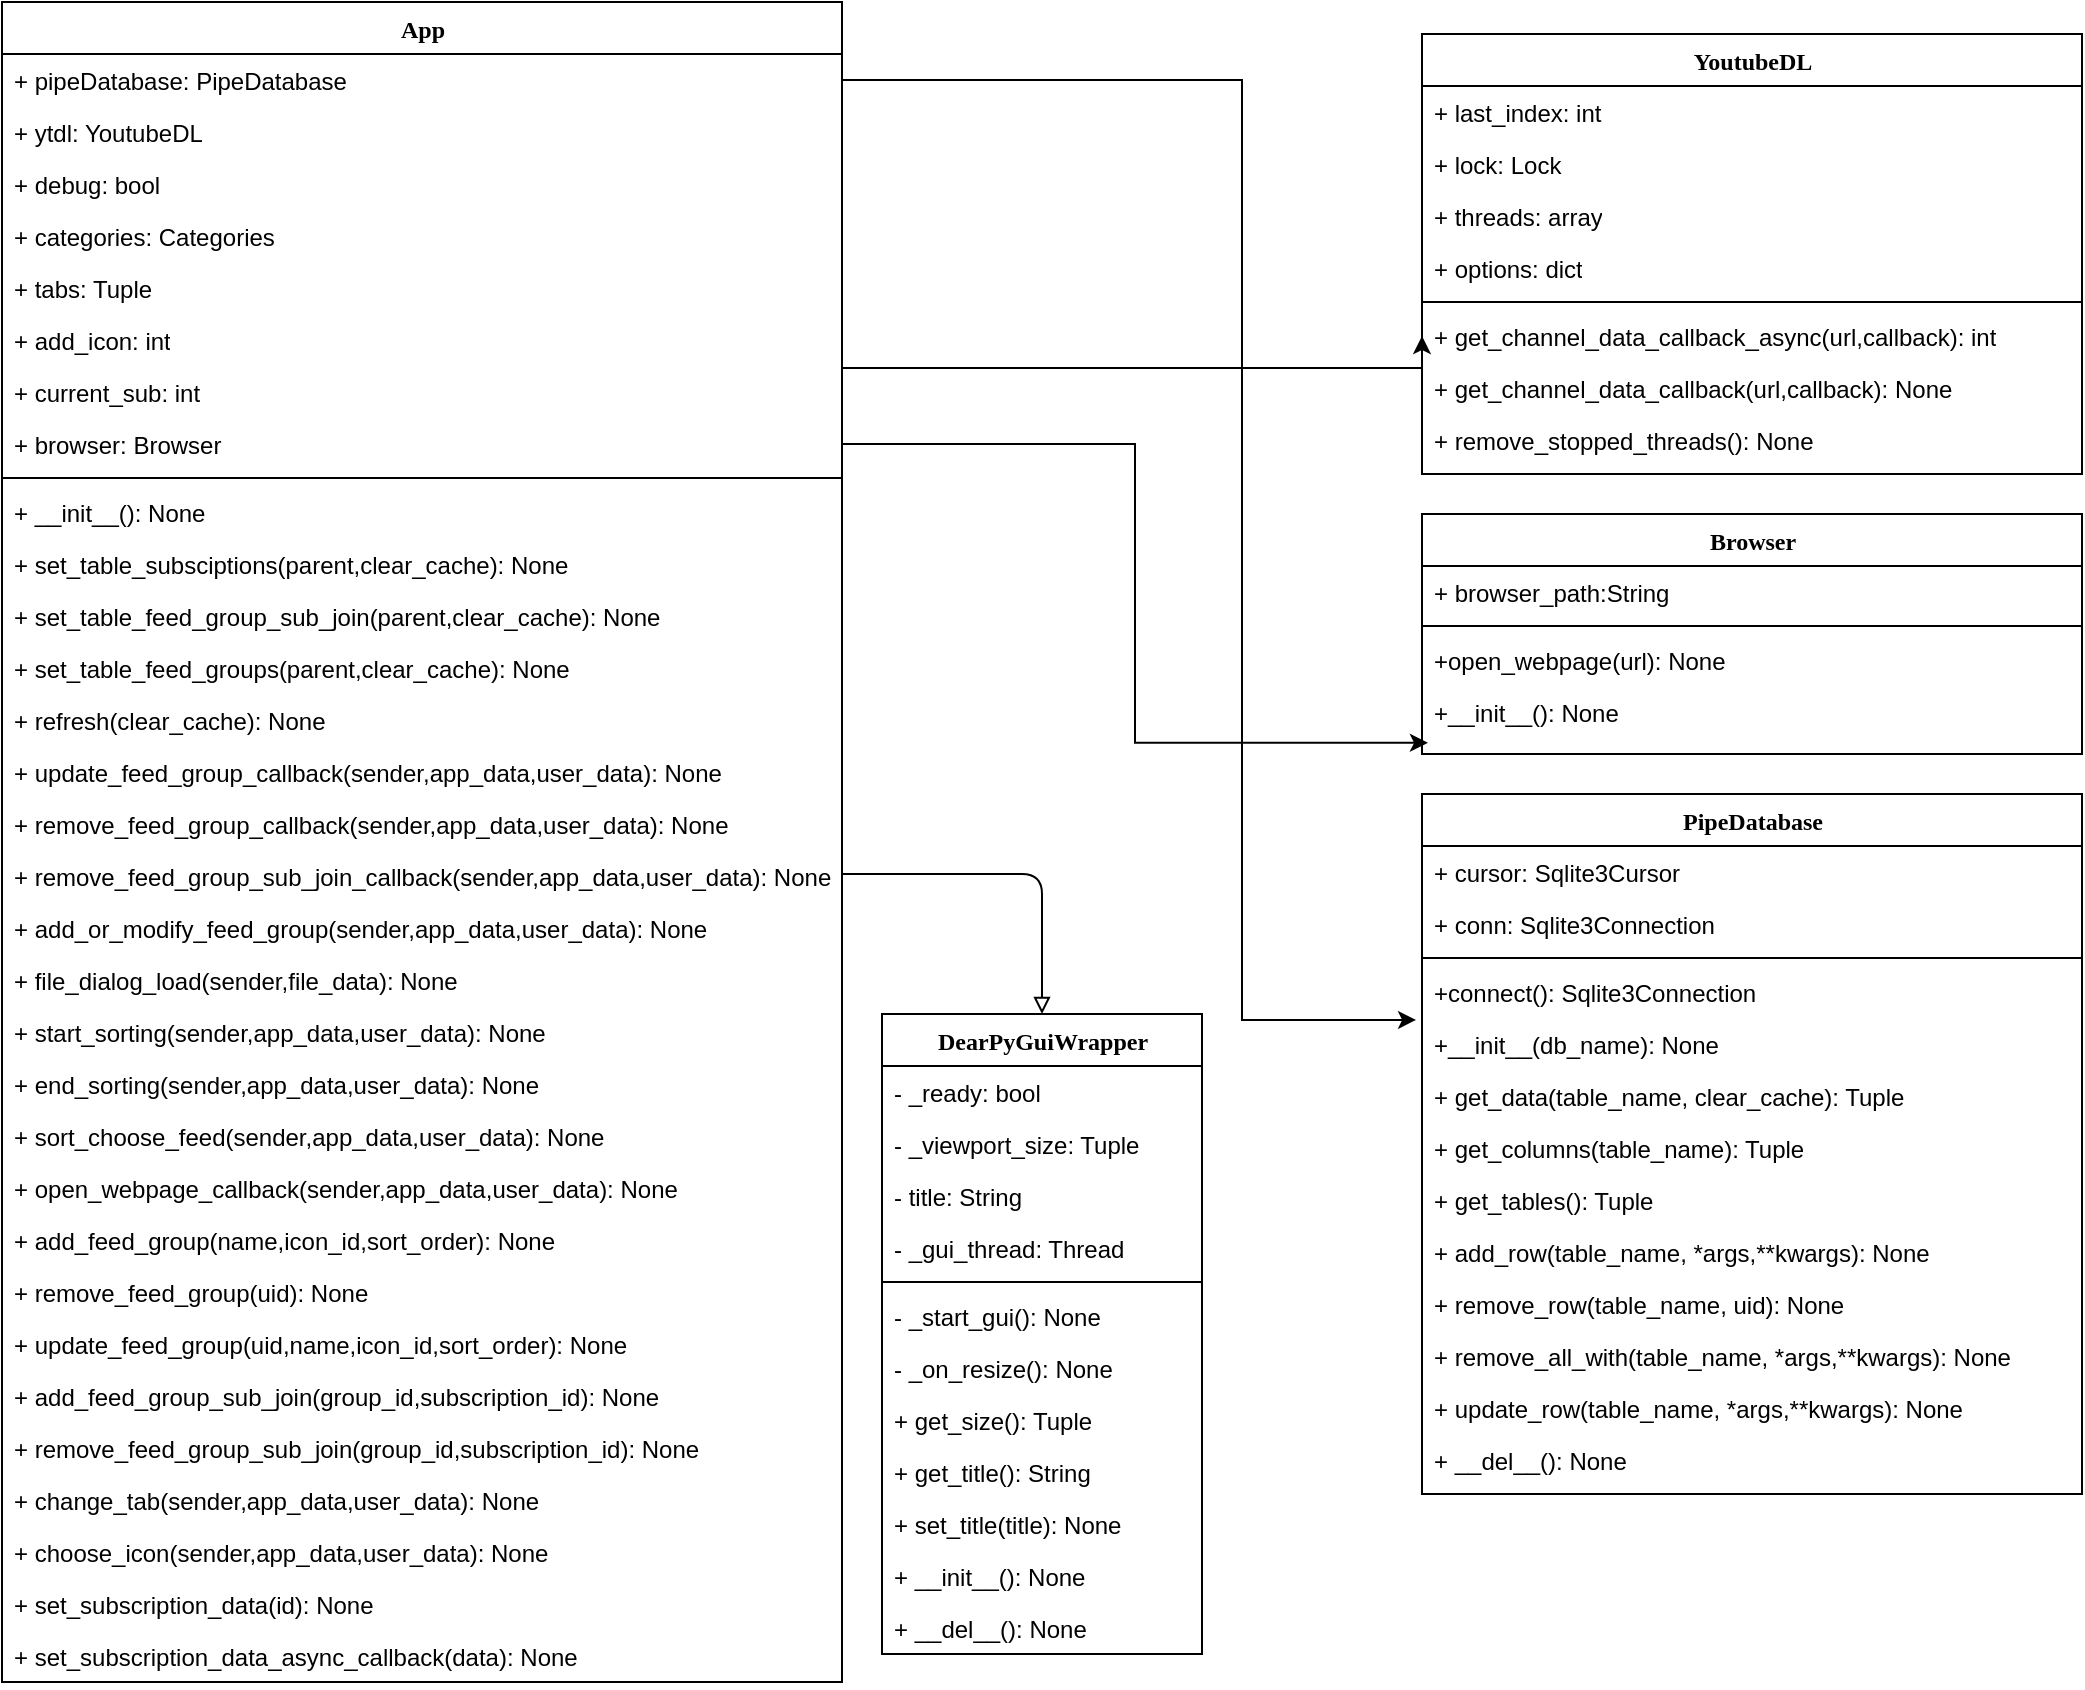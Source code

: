 <mxfile version="17.1.3" type="device"><diagram name="Page-1" id="9f46799a-70d6-7492-0946-bef42562c5a5"><mxGraphModel dx="1273" dy="1333" grid="1" gridSize="10" guides="1" tooltips="1" connect="1" arrows="1" fold="1" page="1" pageScale="1" pageWidth="1100" pageHeight="850" background="none" math="0" shadow="0"><root><mxCell id="0"/><mxCell id="1" parent="0"/><mxCell id="78961159f06e98e8-124" style="edgeStyle=orthogonalEdgeStyle;html=1;labelBackgroundColor=none;startFill=0;endArrow=block;endFill=0;fontFamily=Verdana;fontSize=12;" parent="1" source="78961159f06e98e8-17" target="78961159f06e98e8-69" edge="1"><mxGeometry relative="1" as="geometry"><Array as="points"><mxPoint x="140" y="440"/><mxPoint x="140" y="440"/></Array></mxGeometry></mxCell><mxCell id="78961159f06e98e8-17" value="App" style="swimlane;html=1;fontStyle=1;align=center;verticalAlign=top;childLayout=stackLayout;horizontal=1;startSize=26;horizontalStack=0;resizeParent=1;resizeLast=0;collapsible=1;marginBottom=0;swimlaneFillColor=#ffffff;rounded=0;shadow=0;comic=0;labelBackgroundColor=none;strokeWidth=1;fillColor=none;fontFamily=Verdana;fontSize=12" parent="1" vertex="1"><mxGeometry x="30" y="4" width="420" height="840" as="geometry"/></mxCell><mxCell id="78961159f06e98e8-21" value="+ pipeDatabase: PipeDatabase&lt;br&gt;" style="text;html=1;strokeColor=none;fillColor=none;align=left;verticalAlign=top;spacingLeft=4;spacingRight=4;whiteSpace=wrap;overflow=hidden;rotatable=0;points=[[0,0.5],[1,0.5]];portConstraint=eastwest;" parent="78961159f06e98e8-17" vertex="1"><mxGeometry y="26" width="420" height="26" as="geometry"/></mxCell><mxCell id="78961159f06e98e8-23" value="+ ytdl: YoutubeDL" style="text;html=1;strokeColor=none;fillColor=none;align=left;verticalAlign=top;spacingLeft=4;spacingRight=4;whiteSpace=wrap;overflow=hidden;rotatable=0;points=[[0,0.5],[1,0.5]];portConstraint=eastwest;" parent="78961159f06e98e8-17" vertex="1"><mxGeometry y="52" width="420" height="26" as="geometry"/></mxCell><mxCell id="78961159f06e98e8-25" value="+ debug: bool" style="text;html=1;strokeColor=none;fillColor=none;align=left;verticalAlign=top;spacingLeft=4;spacingRight=4;whiteSpace=wrap;overflow=hidden;rotatable=0;points=[[0,0.5],[1,0.5]];portConstraint=eastwest;" parent="78961159f06e98e8-17" vertex="1"><mxGeometry y="78" width="420" height="26" as="geometry"/></mxCell><mxCell id="78961159f06e98e8-26" value="+ categories: Categories" style="text;html=1;strokeColor=none;fillColor=none;align=left;verticalAlign=top;spacingLeft=4;spacingRight=4;whiteSpace=wrap;overflow=hidden;rotatable=0;points=[[0,0.5],[1,0.5]];portConstraint=eastwest;" parent="78961159f06e98e8-17" vertex="1"><mxGeometry y="104" width="420" height="26" as="geometry"/></mxCell><mxCell id="78961159f06e98e8-24" value="+ tabs: Tuple" style="text;html=1;strokeColor=none;fillColor=none;align=left;verticalAlign=top;spacingLeft=4;spacingRight=4;whiteSpace=wrap;overflow=hidden;rotatable=0;points=[[0,0.5],[1,0.5]];portConstraint=eastwest;" parent="78961159f06e98e8-17" vertex="1"><mxGeometry y="130" width="420" height="26" as="geometry"/></mxCell><mxCell id="lCaNEDwnDj279ol1XAEn-1" value="+ add_icon: int" style="text;html=1;strokeColor=none;fillColor=none;align=left;verticalAlign=top;spacingLeft=4;spacingRight=4;whiteSpace=wrap;overflow=hidden;rotatable=0;points=[[0,0.5],[1,0.5]];portConstraint=eastwest;" vertex="1" parent="78961159f06e98e8-17"><mxGeometry y="156" width="420" height="26" as="geometry"/></mxCell><mxCell id="lCaNEDwnDj279ol1XAEn-2" value="+ current_sub: int" style="text;html=1;strokeColor=none;fillColor=none;align=left;verticalAlign=top;spacingLeft=4;spacingRight=4;whiteSpace=wrap;overflow=hidden;rotatable=0;points=[[0,0.5],[1,0.5]];portConstraint=eastwest;" vertex="1" parent="78961159f06e98e8-17"><mxGeometry y="182" width="420" height="26" as="geometry"/></mxCell><mxCell id="lCaNEDwnDj279ol1XAEn-40" value="+ browser: Browser" style="text;html=1;strokeColor=none;fillColor=none;align=left;verticalAlign=top;spacingLeft=4;spacingRight=4;whiteSpace=wrap;overflow=hidden;rotatable=0;points=[[0,0.5],[1,0.5]];portConstraint=eastwest;" vertex="1" parent="78961159f06e98e8-17"><mxGeometry y="208" width="420" height="26" as="geometry"/></mxCell><mxCell id="78961159f06e98e8-19" value="" style="line;html=1;strokeWidth=1;fillColor=none;align=left;verticalAlign=middle;spacingTop=-1;spacingLeft=3;spacingRight=3;rotatable=0;labelPosition=right;points=[];portConstraint=eastwest;" parent="78961159f06e98e8-17" vertex="1"><mxGeometry y="234" width="420" height="8" as="geometry"/></mxCell><mxCell id="78961159f06e98e8-20" value="+ __init__(): None" style="text;html=1;strokeColor=none;fillColor=none;align=left;verticalAlign=top;spacingLeft=4;spacingRight=4;whiteSpace=wrap;overflow=hidden;rotatable=0;points=[[0,0.5],[1,0.5]];portConstraint=eastwest;" parent="78961159f06e98e8-17" vertex="1"><mxGeometry y="242" width="420" height="26" as="geometry"/></mxCell><mxCell id="78961159f06e98e8-27" value="+ set_table_subsciptions(parent,clear_cache): None" style="text;html=1;strokeColor=none;fillColor=none;align=left;verticalAlign=top;spacingLeft=4;spacingRight=4;whiteSpace=wrap;overflow=hidden;rotatable=0;points=[[0,0.5],[1,0.5]];portConstraint=eastwest;" parent="78961159f06e98e8-17" vertex="1"><mxGeometry y="268" width="420" height="26" as="geometry"/></mxCell><mxCell id="lCaNEDwnDj279ol1XAEn-6" value="+ set_table_feed_group_sub_join(parent,clear_cache): None" style="text;html=1;strokeColor=none;fillColor=none;align=left;verticalAlign=top;spacingLeft=4;spacingRight=4;whiteSpace=wrap;overflow=hidden;rotatable=0;points=[[0,0.5],[1,0.5]];portConstraint=eastwest;" vertex="1" parent="78961159f06e98e8-17"><mxGeometry y="294" width="420" height="26" as="geometry"/></mxCell><mxCell id="lCaNEDwnDj279ol1XAEn-7" value="+ set_table_feed_groups(parent,clear_cache): None" style="text;html=1;strokeColor=none;fillColor=none;align=left;verticalAlign=top;spacingLeft=4;spacingRight=4;whiteSpace=wrap;overflow=hidden;rotatable=0;points=[[0,0.5],[1,0.5]];portConstraint=eastwest;" vertex="1" parent="78961159f06e98e8-17"><mxGeometry y="320" width="420" height="26" as="geometry"/></mxCell><mxCell id="lCaNEDwnDj279ol1XAEn-8" value="+ refresh(clear_cache): None" style="text;html=1;strokeColor=none;fillColor=none;align=left;verticalAlign=top;spacingLeft=4;spacingRight=4;whiteSpace=wrap;overflow=hidden;rotatable=0;points=[[0,0.5],[1,0.5]];portConstraint=eastwest;" vertex="1" parent="78961159f06e98e8-17"><mxGeometry y="346" width="420" height="26" as="geometry"/></mxCell><mxCell id="lCaNEDwnDj279ol1XAEn-9" value="+ update_feed_group_callback(sender,app_data,user_data): None" style="text;html=1;strokeColor=none;fillColor=none;align=left;verticalAlign=top;spacingLeft=4;spacingRight=4;whiteSpace=wrap;overflow=hidden;rotatable=0;points=[[0,0.5],[1,0.5]];portConstraint=eastwest;" vertex="1" parent="78961159f06e98e8-17"><mxGeometry y="372" width="420" height="26" as="geometry"/></mxCell><mxCell id="lCaNEDwnDj279ol1XAEn-10" value="+ remove_feed_group_callback(sender,app_data,user_data): None" style="text;html=1;strokeColor=none;fillColor=none;align=left;verticalAlign=top;spacingLeft=4;spacingRight=4;whiteSpace=wrap;overflow=hidden;rotatable=0;points=[[0,0.5],[1,0.5]];portConstraint=eastwest;" vertex="1" parent="78961159f06e98e8-17"><mxGeometry y="398" width="420" height="26" as="geometry"/></mxCell><mxCell id="lCaNEDwnDj279ol1XAEn-11" value="+ remove_feed_group_sub_join_callback(sender,app_data,user_data): None" style="text;html=1;strokeColor=none;fillColor=none;align=left;verticalAlign=top;spacingLeft=4;spacingRight=4;whiteSpace=wrap;overflow=hidden;rotatable=0;points=[[0,0.5],[1,0.5]];portConstraint=eastwest;" vertex="1" parent="78961159f06e98e8-17"><mxGeometry y="424" width="420" height="26" as="geometry"/></mxCell><mxCell id="lCaNEDwnDj279ol1XAEn-12" value="+ add_or_modify_feed_group(sender,app_data,user_data): None" style="text;html=1;strokeColor=none;fillColor=none;align=left;verticalAlign=top;spacingLeft=4;spacingRight=4;whiteSpace=wrap;overflow=hidden;rotatable=0;points=[[0,0.5],[1,0.5]];portConstraint=eastwest;" vertex="1" parent="78961159f06e98e8-17"><mxGeometry y="450" width="420" height="26" as="geometry"/></mxCell><mxCell id="lCaNEDwnDj279ol1XAEn-13" value="+ file_dialog_load(sender,file_data): None" style="text;html=1;strokeColor=none;fillColor=none;align=left;verticalAlign=top;spacingLeft=4;spacingRight=4;whiteSpace=wrap;overflow=hidden;rotatable=0;points=[[0,0.5],[1,0.5]];portConstraint=eastwest;" vertex="1" parent="78961159f06e98e8-17"><mxGeometry y="476" width="420" height="26" as="geometry"/></mxCell><mxCell id="lCaNEDwnDj279ol1XAEn-14" value="+ start_sorting(sender,app_data,user_data): None" style="text;html=1;strokeColor=none;fillColor=none;align=left;verticalAlign=top;spacingLeft=4;spacingRight=4;whiteSpace=wrap;overflow=hidden;rotatable=0;points=[[0,0.5],[1,0.5]];portConstraint=eastwest;" vertex="1" parent="78961159f06e98e8-17"><mxGeometry y="502" width="420" height="26" as="geometry"/></mxCell><mxCell id="lCaNEDwnDj279ol1XAEn-15" value="+ end_sorting(sender,app_data,user_data): None" style="text;html=1;strokeColor=none;fillColor=none;align=left;verticalAlign=top;spacingLeft=4;spacingRight=4;whiteSpace=wrap;overflow=hidden;rotatable=0;points=[[0,0.5],[1,0.5]];portConstraint=eastwest;" vertex="1" parent="78961159f06e98e8-17"><mxGeometry y="528" width="420" height="26" as="geometry"/></mxCell><mxCell id="lCaNEDwnDj279ol1XAEn-16" value="+ sort_choose_feed(sender,app_data,user_data): None" style="text;html=1;strokeColor=none;fillColor=none;align=left;verticalAlign=top;spacingLeft=4;spacingRight=4;whiteSpace=wrap;overflow=hidden;rotatable=0;points=[[0,0.5],[1,0.5]];portConstraint=eastwest;" vertex="1" parent="78961159f06e98e8-17"><mxGeometry y="554" width="420" height="26" as="geometry"/></mxCell><mxCell id="lCaNEDwnDj279ol1XAEn-17" value="+ open_webpage_callback(sender,app_data,user_data): None" style="text;html=1;strokeColor=none;fillColor=none;align=left;verticalAlign=top;spacingLeft=4;spacingRight=4;whiteSpace=wrap;overflow=hidden;rotatable=0;points=[[0,0.5],[1,0.5]];portConstraint=eastwest;" vertex="1" parent="78961159f06e98e8-17"><mxGeometry y="580" width="420" height="26" as="geometry"/></mxCell><mxCell id="lCaNEDwnDj279ol1XAEn-19" value="+ add_feed_group(name,icon_id,sort_order): None" style="text;html=1;strokeColor=none;fillColor=none;align=left;verticalAlign=top;spacingLeft=4;spacingRight=4;whiteSpace=wrap;overflow=hidden;rotatable=0;points=[[0,0.5],[1,0.5]];portConstraint=eastwest;" vertex="1" parent="78961159f06e98e8-17"><mxGeometry y="606" width="420" height="26" as="geometry"/></mxCell><mxCell id="lCaNEDwnDj279ol1XAEn-20" value="+ remove_feed_group(uid): None" style="text;html=1;strokeColor=none;fillColor=none;align=left;verticalAlign=top;spacingLeft=4;spacingRight=4;whiteSpace=wrap;overflow=hidden;rotatable=0;points=[[0,0.5],[1,0.5]];portConstraint=eastwest;" vertex="1" parent="78961159f06e98e8-17"><mxGeometry y="632" width="420" height="26" as="geometry"/></mxCell><mxCell id="lCaNEDwnDj279ol1XAEn-21" value="+ update_feed_group(uid,name,icon_id,sort_order): None" style="text;html=1;strokeColor=none;fillColor=none;align=left;verticalAlign=top;spacingLeft=4;spacingRight=4;whiteSpace=wrap;overflow=hidden;rotatable=0;points=[[0,0.5],[1,0.5]];portConstraint=eastwest;" vertex="1" parent="78961159f06e98e8-17"><mxGeometry y="658" width="420" height="26" as="geometry"/></mxCell><mxCell id="lCaNEDwnDj279ol1XAEn-22" value="+ add_feed_group_sub_join(group_id,subscription_id): None" style="text;html=1;strokeColor=none;fillColor=none;align=left;verticalAlign=top;spacingLeft=4;spacingRight=4;whiteSpace=wrap;overflow=hidden;rotatable=0;points=[[0,0.5],[1,0.5]];portConstraint=eastwest;" vertex="1" parent="78961159f06e98e8-17"><mxGeometry y="684" width="420" height="26" as="geometry"/></mxCell><mxCell id="lCaNEDwnDj279ol1XAEn-23" value="+ remove_feed_group_sub_join(group_id,subscription_id): None" style="text;html=1;strokeColor=none;fillColor=none;align=left;verticalAlign=top;spacingLeft=4;spacingRight=4;whiteSpace=wrap;overflow=hidden;rotatable=0;points=[[0,0.5],[1,0.5]];portConstraint=eastwest;" vertex="1" parent="78961159f06e98e8-17"><mxGeometry y="710" width="420" height="26" as="geometry"/></mxCell><mxCell id="lCaNEDwnDj279ol1XAEn-24" value="+ change_tab(sender,app_data,user_data): None" style="text;html=1;strokeColor=none;fillColor=none;align=left;verticalAlign=top;spacingLeft=4;spacingRight=4;whiteSpace=wrap;overflow=hidden;rotatable=0;points=[[0,0.5],[1,0.5]];portConstraint=eastwest;" vertex="1" parent="78961159f06e98e8-17"><mxGeometry y="736" width="420" height="26" as="geometry"/></mxCell><mxCell id="lCaNEDwnDj279ol1XAEn-25" value="+ choose_icon(sender,app_data,user_data): None" style="text;html=1;strokeColor=none;fillColor=none;align=left;verticalAlign=top;spacingLeft=4;spacingRight=4;whiteSpace=wrap;overflow=hidden;rotatable=0;points=[[0,0.5],[1,0.5]];portConstraint=eastwest;" vertex="1" parent="78961159f06e98e8-17"><mxGeometry y="762" width="420" height="26" as="geometry"/></mxCell><mxCell id="lCaNEDwnDj279ol1XAEn-26" value="+ set_subscription_data(id): None" style="text;html=1;strokeColor=none;fillColor=none;align=left;verticalAlign=top;spacingLeft=4;spacingRight=4;whiteSpace=wrap;overflow=hidden;rotatable=0;points=[[0,0.5],[1,0.5]];portConstraint=eastwest;" vertex="1" parent="78961159f06e98e8-17"><mxGeometry y="788" width="420" height="26" as="geometry"/></mxCell><mxCell id="lCaNEDwnDj279ol1XAEn-27" value="+ set_subscription_data_async_callback(data): None" style="text;html=1;strokeColor=none;fillColor=none;align=left;verticalAlign=top;spacingLeft=4;spacingRight=4;whiteSpace=wrap;overflow=hidden;rotatable=0;points=[[0,0.5],[1,0.5]];portConstraint=eastwest;" vertex="1" parent="78961159f06e98e8-17"><mxGeometry y="814" width="420" height="26" as="geometry"/></mxCell><mxCell id="78961159f06e98e8-30" value="YoutubeDL" style="swimlane;html=1;fontStyle=1;align=center;verticalAlign=top;childLayout=stackLayout;horizontal=1;startSize=26;horizontalStack=0;resizeParent=1;resizeLast=0;collapsible=1;marginBottom=0;swimlaneFillColor=#ffffff;rounded=0;shadow=0;comic=0;labelBackgroundColor=none;strokeWidth=1;fillColor=none;fontFamily=Verdana;fontSize=12" parent="1" vertex="1"><mxGeometry x="740" y="20" width="330" height="220" as="geometry"/></mxCell><mxCell id="78961159f06e98e8-31" value="+ last_index: int" style="text;html=1;strokeColor=none;fillColor=none;align=left;verticalAlign=top;spacingLeft=4;spacingRight=4;whiteSpace=wrap;overflow=hidden;rotatable=0;points=[[0,0.5],[1,0.5]];portConstraint=eastwest;" parent="78961159f06e98e8-30" vertex="1"><mxGeometry y="26" width="330" height="26" as="geometry"/></mxCell><mxCell id="78961159f06e98e8-32" value="+ lock: Lock" style="text;html=1;strokeColor=none;fillColor=none;align=left;verticalAlign=top;spacingLeft=4;spacingRight=4;whiteSpace=wrap;overflow=hidden;rotatable=0;points=[[0,0.5],[1,0.5]];portConstraint=eastwest;" parent="78961159f06e98e8-30" vertex="1"><mxGeometry y="52" width="330" height="26" as="geometry"/></mxCell><mxCell id="78961159f06e98e8-33" value="+ threads: array" style="text;html=1;strokeColor=none;fillColor=none;align=left;verticalAlign=top;spacingLeft=4;spacingRight=4;whiteSpace=wrap;overflow=hidden;rotatable=0;points=[[0,0.5],[1,0.5]];portConstraint=eastwest;" parent="78961159f06e98e8-30" vertex="1"><mxGeometry y="78" width="330" height="26" as="geometry"/></mxCell><mxCell id="78961159f06e98e8-34" value="+ options: dict" style="text;html=1;strokeColor=none;fillColor=none;align=left;verticalAlign=top;spacingLeft=4;spacingRight=4;whiteSpace=wrap;overflow=hidden;rotatable=0;points=[[0,0.5],[1,0.5]];portConstraint=eastwest;" parent="78961159f06e98e8-30" vertex="1"><mxGeometry y="104" width="330" height="26" as="geometry"/></mxCell><mxCell id="78961159f06e98e8-38" value="" style="line;html=1;strokeWidth=1;fillColor=none;align=left;verticalAlign=middle;spacingTop=-1;spacingLeft=3;spacingRight=3;rotatable=0;labelPosition=right;points=[];portConstraint=eastwest;" parent="78961159f06e98e8-30" vertex="1"><mxGeometry y="130" width="330" height="8" as="geometry"/></mxCell><mxCell id="78961159f06e98e8-39" value="+ get_channel_data_callback_async(url,callback): int" style="text;html=1;strokeColor=none;fillColor=none;align=left;verticalAlign=top;spacingLeft=4;spacingRight=4;whiteSpace=wrap;overflow=hidden;rotatable=0;points=[[0,0.5],[1,0.5]];portConstraint=eastwest;" parent="78961159f06e98e8-30" vertex="1"><mxGeometry y="138" width="330" height="26" as="geometry"/></mxCell><mxCell id="78961159f06e98e8-40" value="+ get_channel_data_callback(url,callback): None" style="text;html=1;strokeColor=none;fillColor=none;align=left;verticalAlign=top;spacingLeft=4;spacingRight=4;whiteSpace=wrap;overflow=hidden;rotatable=0;points=[[0,0.5],[1,0.5]];portConstraint=eastwest;" parent="78961159f06e98e8-30" vertex="1"><mxGeometry y="164" width="330" height="26" as="geometry"/></mxCell><mxCell id="78961159f06e98e8-42" value="+ remove_stopped_threads(): None" style="text;html=1;strokeColor=none;fillColor=none;align=left;verticalAlign=top;spacingLeft=4;spacingRight=4;whiteSpace=wrap;overflow=hidden;rotatable=0;points=[[0,0.5],[1,0.5]];portConstraint=eastwest;" parent="78961159f06e98e8-30" vertex="1"><mxGeometry y="190" width="330" height="26" as="geometry"/></mxCell><mxCell id="78961159f06e98e8-69" value="DearPyGuiWrapper" style="swimlane;html=1;fontStyle=1;align=center;verticalAlign=top;childLayout=stackLayout;horizontal=1;startSize=26;horizontalStack=0;resizeParent=1;resizeLast=0;collapsible=1;marginBottom=0;swimlaneFillColor=#ffffff;rounded=0;shadow=0;comic=0;labelBackgroundColor=none;strokeWidth=1;fillColor=none;fontFamily=Verdana;fontSize=12" parent="1" vertex="1"><mxGeometry x="470" y="510.0" width="160" height="320" as="geometry"/></mxCell><mxCell id="78961159f06e98e8-70" value="- _ready: bool" style="text;html=1;strokeColor=none;fillColor=none;align=left;verticalAlign=top;spacingLeft=4;spacingRight=4;whiteSpace=wrap;overflow=hidden;rotatable=0;points=[[0,0.5],[1,0.5]];portConstraint=eastwest;" parent="78961159f06e98e8-69" vertex="1"><mxGeometry y="26" width="160" height="26" as="geometry"/></mxCell><mxCell id="78961159f06e98e8-71" value="- _viewport_size: Tuple" style="text;html=1;strokeColor=none;fillColor=none;align=left;verticalAlign=top;spacingLeft=4;spacingRight=4;whiteSpace=wrap;overflow=hidden;rotatable=0;points=[[0,0.5],[1,0.5]];portConstraint=eastwest;" parent="78961159f06e98e8-69" vertex="1"><mxGeometry y="52" width="160" height="26" as="geometry"/></mxCell><mxCell id="78961159f06e98e8-72" value="- title: String" style="text;html=1;strokeColor=none;fillColor=none;align=left;verticalAlign=top;spacingLeft=4;spacingRight=4;whiteSpace=wrap;overflow=hidden;rotatable=0;points=[[0,0.5],[1,0.5]];portConstraint=eastwest;" parent="78961159f06e98e8-69" vertex="1"><mxGeometry y="78" width="160" height="26" as="geometry"/></mxCell><mxCell id="78961159f06e98e8-74" value="- _gui_thread: Thread" style="text;html=1;strokeColor=none;fillColor=none;align=left;verticalAlign=top;spacingLeft=4;spacingRight=4;whiteSpace=wrap;overflow=hidden;rotatable=0;points=[[0,0.5],[1,0.5]];portConstraint=eastwest;" parent="78961159f06e98e8-69" vertex="1"><mxGeometry y="104" width="160" height="26" as="geometry"/></mxCell><mxCell id="78961159f06e98e8-77" value="" style="line;html=1;strokeWidth=1;fillColor=none;align=left;verticalAlign=middle;spacingTop=-1;spacingLeft=3;spacingRight=3;rotatable=0;labelPosition=right;points=[];portConstraint=eastwest;" parent="78961159f06e98e8-69" vertex="1"><mxGeometry y="130" width="160" height="8" as="geometry"/></mxCell><mxCell id="78961159f06e98e8-78" value="- _start_gui(): None" style="text;html=1;strokeColor=none;fillColor=none;align=left;verticalAlign=top;spacingLeft=4;spacingRight=4;whiteSpace=wrap;overflow=hidden;rotatable=0;points=[[0,0.5],[1,0.5]];portConstraint=eastwest;" parent="78961159f06e98e8-69" vertex="1"><mxGeometry y="138" width="160" height="26" as="geometry"/></mxCell><mxCell id="78961159f06e98e8-79" value="- _on_resize(): None" style="text;html=1;strokeColor=none;fillColor=none;align=left;verticalAlign=top;spacingLeft=4;spacingRight=4;whiteSpace=wrap;overflow=hidden;rotatable=0;points=[[0,0.5],[1,0.5]];portConstraint=eastwest;" parent="78961159f06e98e8-69" vertex="1"><mxGeometry y="164" width="160" height="26" as="geometry"/></mxCell><mxCell id="78961159f06e98e8-80" value="+ get_size(): Tuple" style="text;html=1;strokeColor=none;fillColor=none;align=left;verticalAlign=top;spacingLeft=4;spacingRight=4;whiteSpace=wrap;overflow=hidden;rotatable=0;points=[[0,0.5],[1,0.5]];portConstraint=eastwest;" parent="78961159f06e98e8-69" vertex="1"><mxGeometry y="190" width="160" height="26" as="geometry"/></mxCell><mxCell id="78961159f06e98e8-81" value="+ get_title(): String" style="text;html=1;strokeColor=none;fillColor=none;align=left;verticalAlign=top;spacingLeft=4;spacingRight=4;whiteSpace=wrap;overflow=hidden;rotatable=0;points=[[0,0.5],[1,0.5]];portConstraint=eastwest;" parent="78961159f06e98e8-69" vertex="1"><mxGeometry y="216" width="160" height="26" as="geometry"/></mxCell><mxCell id="lCaNEDwnDj279ol1XAEn-3" value="+ set_title(title): None" style="text;html=1;strokeColor=none;fillColor=none;align=left;verticalAlign=top;spacingLeft=4;spacingRight=4;whiteSpace=wrap;overflow=hidden;rotatable=0;points=[[0,0.5],[1,0.5]];portConstraint=eastwest;" vertex="1" parent="78961159f06e98e8-69"><mxGeometry y="242" width="160" height="26" as="geometry"/></mxCell><mxCell id="lCaNEDwnDj279ol1XAEn-4" value="+ __init__(): None" style="text;html=1;strokeColor=none;fillColor=none;align=left;verticalAlign=top;spacingLeft=4;spacingRight=4;whiteSpace=wrap;overflow=hidden;rotatable=0;points=[[0,0.5],[1,0.5]];portConstraint=eastwest;" vertex="1" parent="78961159f06e98e8-69"><mxGeometry y="268" width="160" height="26" as="geometry"/></mxCell><mxCell id="lCaNEDwnDj279ol1XAEn-5" value="+ __del__(): None" style="text;html=1;strokeColor=none;fillColor=none;align=left;verticalAlign=top;spacingLeft=4;spacingRight=4;whiteSpace=wrap;overflow=hidden;rotatable=0;points=[[0,0.5],[1,0.5]];portConstraint=eastwest;" vertex="1" parent="78961159f06e98e8-69"><mxGeometry y="294" width="160" height="26" as="geometry"/></mxCell><mxCell id="lCaNEDwnDj279ol1XAEn-29" value="" style="endArrow=classic;html=1;rounded=0;exitX=1;exitY=0.5;exitDx=0;exitDy=0;entryX=0;entryY=0.5;entryDx=0;entryDy=0;edgeStyle=elbowEdgeStyle;" edge="1" parent="1" source="78961159f06e98e8-23" target="78961159f06e98e8-39"><mxGeometry width="50" height="50" relative="1" as="geometry"><mxPoint x="560" y="460" as="sourcePoint"/><mxPoint x="730" y="130" as="targetPoint"/><Array as="points"><mxPoint x="590" y="187"/><mxPoint x="630" y="210"/></Array></mxGeometry></mxCell><mxCell id="lCaNEDwnDj279ol1XAEn-30" value="Browser" style="swimlane;html=1;fontStyle=1;align=center;verticalAlign=top;childLayout=stackLayout;horizontal=1;startSize=26;horizontalStack=0;resizeParent=1;resizeLast=0;collapsible=1;marginBottom=0;swimlaneFillColor=#ffffff;rounded=0;shadow=0;comic=0;labelBackgroundColor=none;strokeWidth=1;fillColor=none;fontFamily=Verdana;fontSize=12" vertex="1" parent="1"><mxGeometry x="740" y="260" width="330" height="120" as="geometry"/></mxCell><mxCell id="lCaNEDwnDj279ol1XAEn-31" value="+ browser_path:String" style="text;html=1;strokeColor=none;fillColor=none;align=left;verticalAlign=top;spacingLeft=4;spacingRight=4;whiteSpace=wrap;overflow=hidden;rotatable=0;points=[[0,0.5],[1,0.5]];portConstraint=eastwest;" vertex="1" parent="lCaNEDwnDj279ol1XAEn-30"><mxGeometry y="26" width="330" height="26" as="geometry"/></mxCell><mxCell id="lCaNEDwnDj279ol1XAEn-35" value="" style="line;html=1;strokeWidth=1;fillColor=none;align=left;verticalAlign=middle;spacingTop=-1;spacingLeft=3;spacingRight=3;rotatable=0;labelPosition=right;points=[];portConstraint=eastwest;" vertex="1" parent="lCaNEDwnDj279ol1XAEn-30"><mxGeometry y="52" width="330" height="8" as="geometry"/></mxCell><mxCell id="lCaNEDwnDj279ol1XAEn-36" value="&lt;span&gt;+open_webpage(url): None&lt;/span&gt;" style="text;html=1;strokeColor=none;fillColor=none;align=left;verticalAlign=top;spacingLeft=4;spacingRight=4;whiteSpace=wrap;overflow=hidden;rotatable=0;points=[[0,0.5],[1,0.5]];portConstraint=eastwest;" vertex="1" parent="lCaNEDwnDj279ol1XAEn-30"><mxGeometry y="60" width="330" height="26" as="geometry"/></mxCell><mxCell id="lCaNEDwnDj279ol1XAEn-39" value="&lt;span&gt;+__init__(): None&lt;/span&gt;" style="text;html=1;strokeColor=none;fillColor=none;align=left;verticalAlign=top;spacingLeft=4;spacingRight=4;whiteSpace=wrap;overflow=hidden;rotatable=0;points=[[0,0.5],[1,0.5]];portConstraint=eastwest;" vertex="1" parent="lCaNEDwnDj279ol1XAEn-30"><mxGeometry y="86" width="330" height="26" as="geometry"/></mxCell><mxCell id="lCaNEDwnDj279ol1XAEn-41" style="edgeStyle=elbowEdgeStyle;rounded=0;orthogonalLoop=1;jettySize=auto;html=1;entryX=0.009;entryY=1.093;entryDx=0;entryDy=0;entryPerimeter=0;endArrow=classic;endFill=1;" edge="1" parent="1" source="lCaNEDwnDj279ol1XAEn-40" target="lCaNEDwnDj279ol1XAEn-39"><mxGeometry relative="1" as="geometry"/></mxCell><mxCell id="lCaNEDwnDj279ol1XAEn-42" value="PipeDatabase" style="swimlane;html=1;fontStyle=1;align=center;verticalAlign=top;childLayout=stackLayout;horizontal=1;startSize=26;horizontalStack=0;resizeParent=1;resizeLast=0;collapsible=1;marginBottom=0;swimlaneFillColor=#ffffff;rounded=0;shadow=0;comic=0;labelBackgroundColor=none;strokeWidth=1;fillColor=none;fontFamily=Verdana;fontSize=12" vertex="1" parent="1"><mxGeometry x="740" y="400" width="330" height="350" as="geometry"/></mxCell><mxCell id="lCaNEDwnDj279ol1XAEn-47" value="+ cursor: Sqlite3Cursor" style="text;html=1;strokeColor=none;fillColor=none;align=left;verticalAlign=top;spacingLeft=4;spacingRight=4;whiteSpace=wrap;overflow=hidden;rotatable=0;points=[[0,0.5],[1,0.5]];portConstraint=eastwest;" vertex="1" parent="lCaNEDwnDj279ol1XAEn-42"><mxGeometry y="26" width="330" height="26" as="geometry"/></mxCell><mxCell id="lCaNEDwnDj279ol1XAEn-43" value="+ conn: Sqlite3Connection" style="text;html=1;strokeColor=none;fillColor=none;align=left;verticalAlign=top;spacingLeft=4;spacingRight=4;whiteSpace=wrap;overflow=hidden;rotatable=0;points=[[0,0.5],[1,0.5]];portConstraint=eastwest;" vertex="1" parent="lCaNEDwnDj279ol1XAEn-42"><mxGeometry y="52" width="330" height="26" as="geometry"/></mxCell><mxCell id="lCaNEDwnDj279ol1XAEn-44" value="" style="line;html=1;strokeWidth=1;fillColor=none;align=left;verticalAlign=middle;spacingTop=-1;spacingLeft=3;spacingRight=3;rotatable=0;labelPosition=right;points=[];portConstraint=eastwest;" vertex="1" parent="lCaNEDwnDj279ol1XAEn-42"><mxGeometry y="78" width="330" height="8" as="geometry"/></mxCell><mxCell id="lCaNEDwnDj279ol1XAEn-45" value="&lt;span&gt;+connect(): Sqlite3Connection&lt;/span&gt;" style="text;html=1;strokeColor=none;fillColor=none;align=left;verticalAlign=top;spacingLeft=4;spacingRight=4;whiteSpace=wrap;overflow=hidden;rotatable=0;points=[[0,0.5],[1,0.5]];portConstraint=eastwest;" vertex="1" parent="lCaNEDwnDj279ol1XAEn-42"><mxGeometry y="86" width="330" height="26" as="geometry"/></mxCell><mxCell id="lCaNEDwnDj279ol1XAEn-46" value="&lt;span&gt;+__init__(db_name): None&lt;/span&gt;" style="text;html=1;strokeColor=none;fillColor=none;align=left;verticalAlign=top;spacingLeft=4;spacingRight=4;whiteSpace=wrap;overflow=hidden;rotatable=0;points=[[0,0.5],[1,0.5]];portConstraint=eastwest;" vertex="1" parent="lCaNEDwnDj279ol1XAEn-42"><mxGeometry y="112" width="330" height="26" as="geometry"/></mxCell><mxCell id="lCaNEDwnDj279ol1XAEn-48" value="&lt;span&gt;+ get_data(table_name, clear_cache): Tuple&lt;/span&gt;" style="text;html=1;strokeColor=none;fillColor=none;align=left;verticalAlign=top;spacingLeft=4;spacingRight=4;whiteSpace=wrap;overflow=hidden;rotatable=0;points=[[0,0.5],[1,0.5]];portConstraint=eastwest;" vertex="1" parent="lCaNEDwnDj279ol1XAEn-42"><mxGeometry y="138" width="330" height="26" as="geometry"/></mxCell><mxCell id="lCaNEDwnDj279ol1XAEn-54" value="&lt;span&gt;+ get_columns(table_name): Tuple&lt;/span&gt;" style="text;html=1;strokeColor=none;fillColor=none;align=left;verticalAlign=top;spacingLeft=4;spacingRight=4;whiteSpace=wrap;overflow=hidden;rotatable=0;points=[[0,0.5],[1,0.5]];portConstraint=eastwest;" vertex="1" parent="lCaNEDwnDj279ol1XAEn-42"><mxGeometry y="164" width="330" height="26" as="geometry"/></mxCell><mxCell id="lCaNEDwnDj279ol1XAEn-55" value="&lt;span&gt;+ get_tables(): Tuple&lt;/span&gt;" style="text;html=1;strokeColor=none;fillColor=none;align=left;verticalAlign=top;spacingLeft=4;spacingRight=4;whiteSpace=wrap;overflow=hidden;rotatable=0;points=[[0,0.5],[1,0.5]];portConstraint=eastwest;" vertex="1" parent="lCaNEDwnDj279ol1XAEn-42"><mxGeometry y="190" width="330" height="26" as="geometry"/></mxCell><mxCell id="lCaNEDwnDj279ol1XAEn-56" value="&lt;span&gt;+ add_row(table_name, *args,**kwargs): None&lt;/span&gt;" style="text;html=1;strokeColor=none;fillColor=none;align=left;verticalAlign=top;spacingLeft=4;spacingRight=4;whiteSpace=wrap;overflow=hidden;rotatable=0;points=[[0,0.5],[1,0.5]];portConstraint=eastwest;" vertex="1" parent="lCaNEDwnDj279ol1XAEn-42"><mxGeometry y="216" width="330" height="26" as="geometry"/></mxCell><mxCell id="lCaNEDwnDj279ol1XAEn-57" value="&lt;span&gt;+ remove_row(table_name, uid): None&lt;/span&gt;" style="text;html=1;strokeColor=none;fillColor=none;align=left;verticalAlign=top;spacingLeft=4;spacingRight=4;whiteSpace=wrap;overflow=hidden;rotatable=0;points=[[0,0.5],[1,0.5]];portConstraint=eastwest;" vertex="1" parent="lCaNEDwnDj279ol1XAEn-42"><mxGeometry y="242" width="330" height="26" as="geometry"/></mxCell><mxCell id="lCaNEDwnDj279ol1XAEn-58" value="&lt;span&gt;+ remove_all_with(table_name, *args,**kwargs): None&lt;/span&gt;" style="text;html=1;strokeColor=none;fillColor=none;align=left;verticalAlign=top;spacingLeft=4;spacingRight=4;whiteSpace=wrap;overflow=hidden;rotatable=0;points=[[0,0.5],[1,0.5]];portConstraint=eastwest;" vertex="1" parent="lCaNEDwnDj279ol1XAEn-42"><mxGeometry y="268" width="330" height="26" as="geometry"/></mxCell><mxCell id="lCaNEDwnDj279ol1XAEn-59" value="&lt;span&gt;+ update_row(table_name, *args,**kwargs): None&lt;/span&gt;" style="text;html=1;strokeColor=none;fillColor=none;align=left;verticalAlign=top;spacingLeft=4;spacingRight=4;whiteSpace=wrap;overflow=hidden;rotatable=0;points=[[0,0.5],[1,0.5]];portConstraint=eastwest;" vertex="1" parent="lCaNEDwnDj279ol1XAEn-42"><mxGeometry y="294" width="330" height="26" as="geometry"/></mxCell><mxCell id="lCaNEDwnDj279ol1XAEn-60" value="&lt;span&gt;+ __del__(): None&lt;/span&gt;" style="text;html=1;strokeColor=none;fillColor=none;align=left;verticalAlign=top;spacingLeft=4;spacingRight=4;whiteSpace=wrap;overflow=hidden;rotatable=0;points=[[0,0.5],[1,0.5]];portConstraint=eastwest;" vertex="1" parent="lCaNEDwnDj279ol1XAEn-42"><mxGeometry y="320" width="330" height="26" as="geometry"/></mxCell><mxCell id="lCaNEDwnDj279ol1XAEn-65" style="edgeStyle=elbowEdgeStyle;rounded=0;orthogonalLoop=1;jettySize=auto;html=1;entryX=-0.009;entryY=0.038;entryDx=0;entryDy=0;entryPerimeter=0;endArrow=classic;endFill=1;" edge="1" parent="1" source="78961159f06e98e8-21" target="lCaNEDwnDj279ol1XAEn-46"><mxGeometry relative="1" as="geometry"><Array as="points"><mxPoint x="650" y="400"/><mxPoint x="550" y="250"/></Array></mxGeometry></mxCell></root></mxGraphModel></diagram></mxfile>